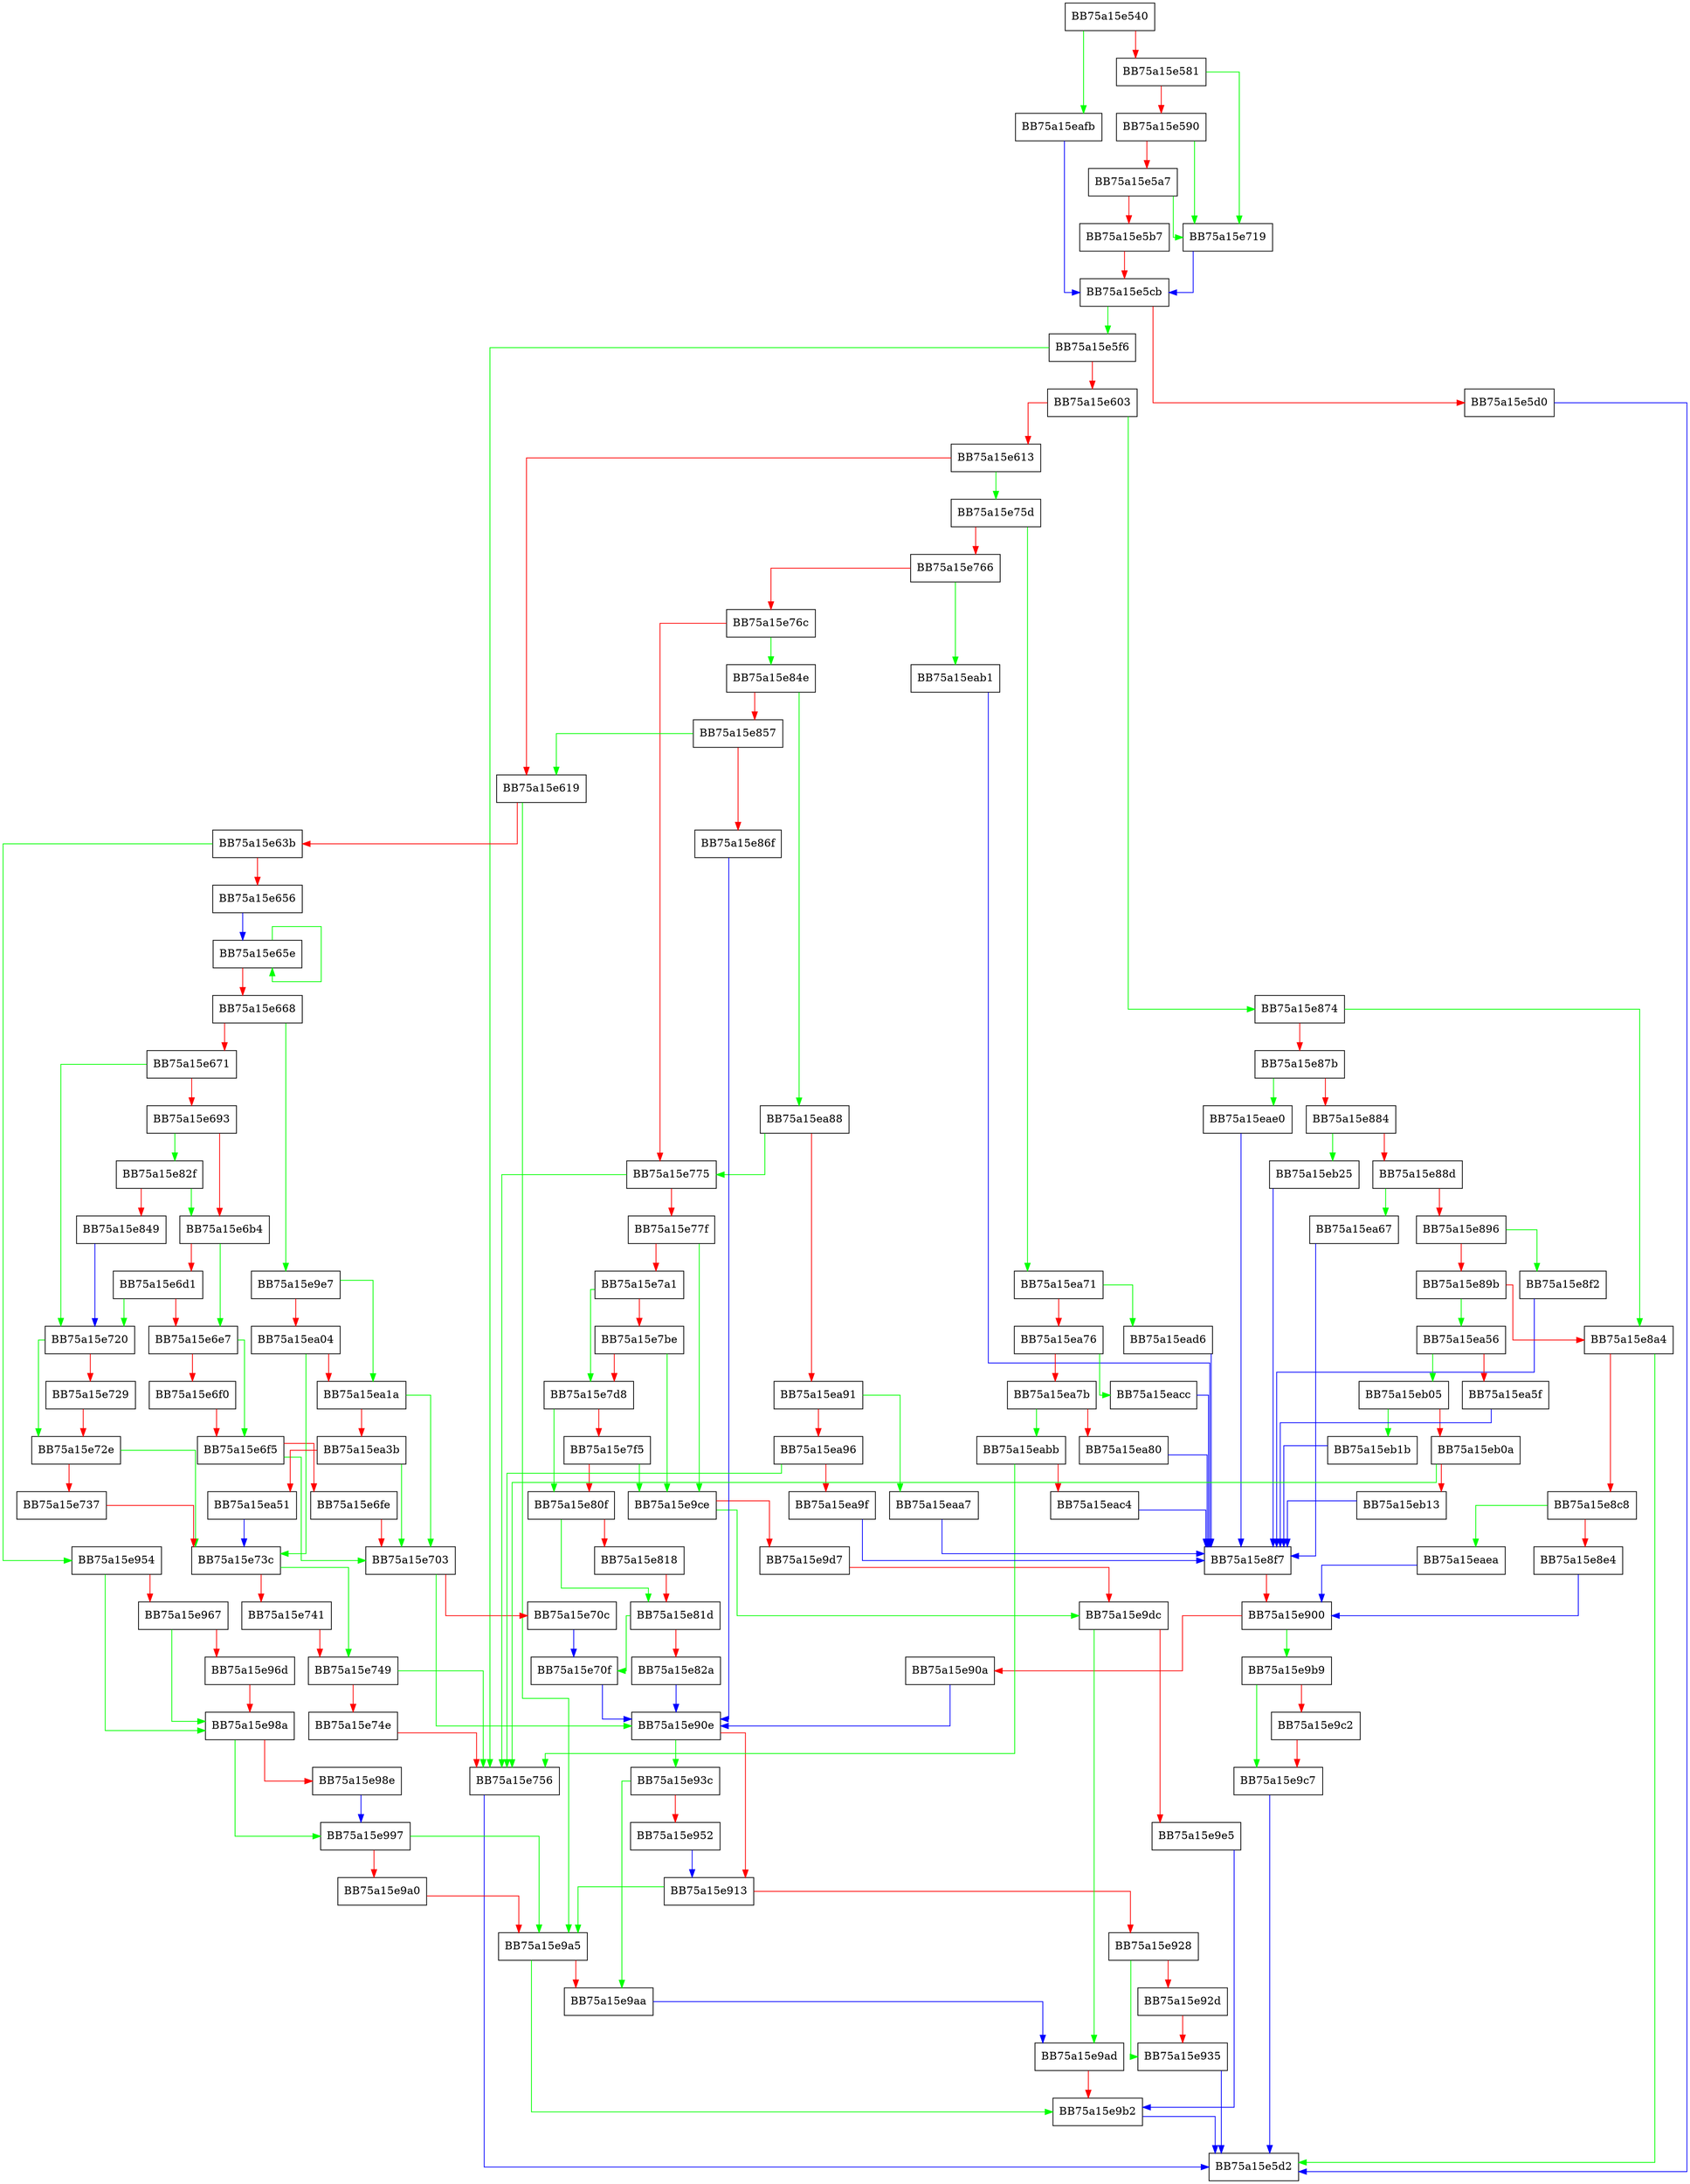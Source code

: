digraph GetValue {
  node [shape="box"];
  graph [splines=ortho];
  BB75a15e540 -> BB75a15eafb [color="green"];
  BB75a15e540 -> BB75a15e581 [color="red"];
  BB75a15e581 -> BB75a15e719 [color="green"];
  BB75a15e581 -> BB75a15e590 [color="red"];
  BB75a15e590 -> BB75a15e719 [color="green"];
  BB75a15e590 -> BB75a15e5a7 [color="red"];
  BB75a15e5a7 -> BB75a15e719 [color="green"];
  BB75a15e5a7 -> BB75a15e5b7 [color="red"];
  BB75a15e5b7 -> BB75a15e5cb [color="red"];
  BB75a15e5cb -> BB75a15e5f6 [color="green"];
  BB75a15e5cb -> BB75a15e5d0 [color="red"];
  BB75a15e5d0 -> BB75a15e5d2 [color="blue"];
  BB75a15e5f6 -> BB75a15e756 [color="green"];
  BB75a15e5f6 -> BB75a15e603 [color="red"];
  BB75a15e603 -> BB75a15e874 [color="green"];
  BB75a15e603 -> BB75a15e613 [color="red"];
  BB75a15e613 -> BB75a15e75d [color="green"];
  BB75a15e613 -> BB75a15e619 [color="red"];
  BB75a15e619 -> BB75a15e9a5 [color="green"];
  BB75a15e619 -> BB75a15e63b [color="red"];
  BB75a15e63b -> BB75a15e954 [color="green"];
  BB75a15e63b -> BB75a15e656 [color="red"];
  BB75a15e656 -> BB75a15e65e [color="blue"];
  BB75a15e65e -> BB75a15e65e [color="green"];
  BB75a15e65e -> BB75a15e668 [color="red"];
  BB75a15e668 -> BB75a15e9e7 [color="green"];
  BB75a15e668 -> BB75a15e671 [color="red"];
  BB75a15e671 -> BB75a15e720 [color="green"];
  BB75a15e671 -> BB75a15e693 [color="red"];
  BB75a15e693 -> BB75a15e82f [color="green"];
  BB75a15e693 -> BB75a15e6b4 [color="red"];
  BB75a15e6b4 -> BB75a15e6e7 [color="green"];
  BB75a15e6b4 -> BB75a15e6d1 [color="red"];
  BB75a15e6d1 -> BB75a15e720 [color="green"];
  BB75a15e6d1 -> BB75a15e6e7 [color="red"];
  BB75a15e6e7 -> BB75a15e6f5 [color="green"];
  BB75a15e6e7 -> BB75a15e6f0 [color="red"];
  BB75a15e6f0 -> BB75a15e6f5 [color="red"];
  BB75a15e6f5 -> BB75a15e703 [color="green"];
  BB75a15e6f5 -> BB75a15e6fe [color="red"];
  BB75a15e6fe -> BB75a15e703 [color="red"];
  BB75a15e703 -> BB75a15e90e [color="green"];
  BB75a15e703 -> BB75a15e70c [color="red"];
  BB75a15e70c -> BB75a15e70f [color="blue"];
  BB75a15e70f -> BB75a15e90e [color="blue"];
  BB75a15e719 -> BB75a15e5cb [color="blue"];
  BB75a15e720 -> BB75a15e72e [color="green"];
  BB75a15e720 -> BB75a15e729 [color="red"];
  BB75a15e729 -> BB75a15e72e [color="red"];
  BB75a15e72e -> BB75a15e73c [color="green"];
  BB75a15e72e -> BB75a15e737 [color="red"];
  BB75a15e737 -> BB75a15e73c [color="red"];
  BB75a15e73c -> BB75a15e749 [color="green"];
  BB75a15e73c -> BB75a15e741 [color="red"];
  BB75a15e741 -> BB75a15e749 [color="red"];
  BB75a15e749 -> BB75a15e756 [color="green"];
  BB75a15e749 -> BB75a15e74e [color="red"];
  BB75a15e74e -> BB75a15e756 [color="red"];
  BB75a15e756 -> BB75a15e5d2 [color="blue"];
  BB75a15e75d -> BB75a15ea71 [color="green"];
  BB75a15e75d -> BB75a15e766 [color="red"];
  BB75a15e766 -> BB75a15eab1 [color="green"];
  BB75a15e766 -> BB75a15e76c [color="red"];
  BB75a15e76c -> BB75a15e84e [color="green"];
  BB75a15e76c -> BB75a15e775 [color="red"];
  BB75a15e775 -> BB75a15e756 [color="green"];
  BB75a15e775 -> BB75a15e77f [color="red"];
  BB75a15e77f -> BB75a15e9ce [color="green"];
  BB75a15e77f -> BB75a15e7a1 [color="red"];
  BB75a15e7a1 -> BB75a15e7d8 [color="green"];
  BB75a15e7a1 -> BB75a15e7be [color="red"];
  BB75a15e7be -> BB75a15e9ce [color="green"];
  BB75a15e7be -> BB75a15e7d8 [color="red"];
  BB75a15e7d8 -> BB75a15e80f [color="green"];
  BB75a15e7d8 -> BB75a15e7f5 [color="red"];
  BB75a15e7f5 -> BB75a15e9ce [color="green"];
  BB75a15e7f5 -> BB75a15e80f [color="red"];
  BB75a15e80f -> BB75a15e81d [color="green"];
  BB75a15e80f -> BB75a15e818 [color="red"];
  BB75a15e818 -> BB75a15e81d [color="red"];
  BB75a15e81d -> BB75a15e70f [color="green"];
  BB75a15e81d -> BB75a15e82a [color="red"];
  BB75a15e82a -> BB75a15e90e [color="blue"];
  BB75a15e82f -> BB75a15e6b4 [color="green"];
  BB75a15e82f -> BB75a15e849 [color="red"];
  BB75a15e849 -> BB75a15e720 [color="blue"];
  BB75a15e84e -> BB75a15ea88 [color="green"];
  BB75a15e84e -> BB75a15e857 [color="red"];
  BB75a15e857 -> BB75a15e619 [color="green"];
  BB75a15e857 -> BB75a15e86f [color="red"];
  BB75a15e86f -> BB75a15e90e [color="blue"];
  BB75a15e874 -> BB75a15e8a4 [color="green"];
  BB75a15e874 -> BB75a15e87b [color="red"];
  BB75a15e87b -> BB75a15eae0 [color="green"];
  BB75a15e87b -> BB75a15e884 [color="red"];
  BB75a15e884 -> BB75a15eb25 [color="green"];
  BB75a15e884 -> BB75a15e88d [color="red"];
  BB75a15e88d -> BB75a15ea67 [color="green"];
  BB75a15e88d -> BB75a15e896 [color="red"];
  BB75a15e896 -> BB75a15e8f2 [color="green"];
  BB75a15e896 -> BB75a15e89b [color="red"];
  BB75a15e89b -> BB75a15ea56 [color="green"];
  BB75a15e89b -> BB75a15e8a4 [color="red"];
  BB75a15e8a4 -> BB75a15e5d2 [color="green"];
  BB75a15e8a4 -> BB75a15e8c8 [color="red"];
  BB75a15e8c8 -> BB75a15eaea [color="green"];
  BB75a15e8c8 -> BB75a15e8e4 [color="red"];
  BB75a15e8e4 -> BB75a15e900 [color="blue"];
  BB75a15e8f2 -> BB75a15e8f7 [color="blue"];
  BB75a15e8f7 -> BB75a15e900 [color="red"];
  BB75a15e900 -> BB75a15e9b9 [color="green"];
  BB75a15e900 -> BB75a15e90a [color="red"];
  BB75a15e90a -> BB75a15e90e [color="blue"];
  BB75a15e90e -> BB75a15e93c [color="green"];
  BB75a15e90e -> BB75a15e913 [color="red"];
  BB75a15e913 -> BB75a15e9a5 [color="green"];
  BB75a15e913 -> BB75a15e928 [color="red"];
  BB75a15e928 -> BB75a15e935 [color="green"];
  BB75a15e928 -> BB75a15e92d [color="red"];
  BB75a15e92d -> BB75a15e935 [color="red"];
  BB75a15e935 -> BB75a15e5d2 [color="blue"];
  BB75a15e93c -> BB75a15e9aa [color="green"];
  BB75a15e93c -> BB75a15e952 [color="red"];
  BB75a15e952 -> BB75a15e913 [color="blue"];
  BB75a15e954 -> BB75a15e98a [color="green"];
  BB75a15e954 -> BB75a15e967 [color="red"];
  BB75a15e967 -> BB75a15e98a [color="green"];
  BB75a15e967 -> BB75a15e96d [color="red"];
  BB75a15e96d -> BB75a15e98a [color="red"];
  BB75a15e98a -> BB75a15e997 [color="green"];
  BB75a15e98a -> BB75a15e98e [color="red"];
  BB75a15e98e -> BB75a15e997 [color="blue"];
  BB75a15e997 -> BB75a15e9a5 [color="green"];
  BB75a15e997 -> BB75a15e9a0 [color="red"];
  BB75a15e9a0 -> BB75a15e9a5 [color="red"];
  BB75a15e9a5 -> BB75a15e9b2 [color="green"];
  BB75a15e9a5 -> BB75a15e9aa [color="red"];
  BB75a15e9aa -> BB75a15e9ad [color="blue"];
  BB75a15e9ad -> BB75a15e9b2 [color="red"];
  BB75a15e9b2 -> BB75a15e5d2 [color="blue"];
  BB75a15e9b9 -> BB75a15e9c7 [color="green"];
  BB75a15e9b9 -> BB75a15e9c2 [color="red"];
  BB75a15e9c2 -> BB75a15e9c7 [color="red"];
  BB75a15e9c7 -> BB75a15e5d2 [color="blue"];
  BB75a15e9ce -> BB75a15e9dc [color="green"];
  BB75a15e9ce -> BB75a15e9d7 [color="red"];
  BB75a15e9d7 -> BB75a15e9dc [color="red"];
  BB75a15e9dc -> BB75a15e9ad [color="green"];
  BB75a15e9dc -> BB75a15e9e5 [color="red"];
  BB75a15e9e5 -> BB75a15e9b2 [color="blue"];
  BB75a15e9e7 -> BB75a15ea1a [color="green"];
  BB75a15e9e7 -> BB75a15ea04 [color="red"];
  BB75a15ea04 -> BB75a15e73c [color="green"];
  BB75a15ea04 -> BB75a15ea1a [color="red"];
  BB75a15ea1a -> BB75a15e703 [color="green"];
  BB75a15ea1a -> BB75a15ea3b [color="red"];
  BB75a15ea3b -> BB75a15e703 [color="green"];
  BB75a15ea3b -> BB75a15ea51 [color="red"];
  BB75a15ea51 -> BB75a15e73c [color="blue"];
  BB75a15ea56 -> BB75a15eb05 [color="green"];
  BB75a15ea56 -> BB75a15ea5f [color="red"];
  BB75a15ea5f -> BB75a15e8f7 [color="blue"];
  BB75a15ea67 -> BB75a15e8f7 [color="blue"];
  BB75a15ea71 -> BB75a15ead6 [color="green"];
  BB75a15ea71 -> BB75a15ea76 [color="red"];
  BB75a15ea76 -> BB75a15eacc [color="green"];
  BB75a15ea76 -> BB75a15ea7b [color="red"];
  BB75a15ea7b -> BB75a15eabb [color="green"];
  BB75a15ea7b -> BB75a15ea80 [color="red"];
  BB75a15ea80 -> BB75a15e8f7 [color="blue"];
  BB75a15ea88 -> BB75a15e775 [color="green"];
  BB75a15ea88 -> BB75a15ea91 [color="red"];
  BB75a15ea91 -> BB75a15eaa7 [color="green"];
  BB75a15ea91 -> BB75a15ea96 [color="red"];
  BB75a15ea96 -> BB75a15e756 [color="green"];
  BB75a15ea96 -> BB75a15ea9f [color="red"];
  BB75a15ea9f -> BB75a15e8f7 [color="blue"];
  BB75a15eaa7 -> BB75a15e8f7 [color="blue"];
  BB75a15eab1 -> BB75a15e8f7 [color="blue"];
  BB75a15eabb -> BB75a15e756 [color="green"];
  BB75a15eabb -> BB75a15eac4 [color="red"];
  BB75a15eac4 -> BB75a15e8f7 [color="blue"];
  BB75a15eacc -> BB75a15e8f7 [color="blue"];
  BB75a15ead6 -> BB75a15e8f7 [color="blue"];
  BB75a15eae0 -> BB75a15e8f7 [color="blue"];
  BB75a15eaea -> BB75a15e900 [color="blue"];
  BB75a15eafb -> BB75a15e5cb [color="blue"];
  BB75a15eb05 -> BB75a15eb1b [color="green"];
  BB75a15eb05 -> BB75a15eb0a [color="red"];
  BB75a15eb0a -> BB75a15e756 [color="green"];
  BB75a15eb0a -> BB75a15eb13 [color="red"];
  BB75a15eb13 -> BB75a15e8f7 [color="blue"];
  BB75a15eb1b -> BB75a15e8f7 [color="blue"];
  BB75a15eb25 -> BB75a15e8f7 [color="blue"];
}